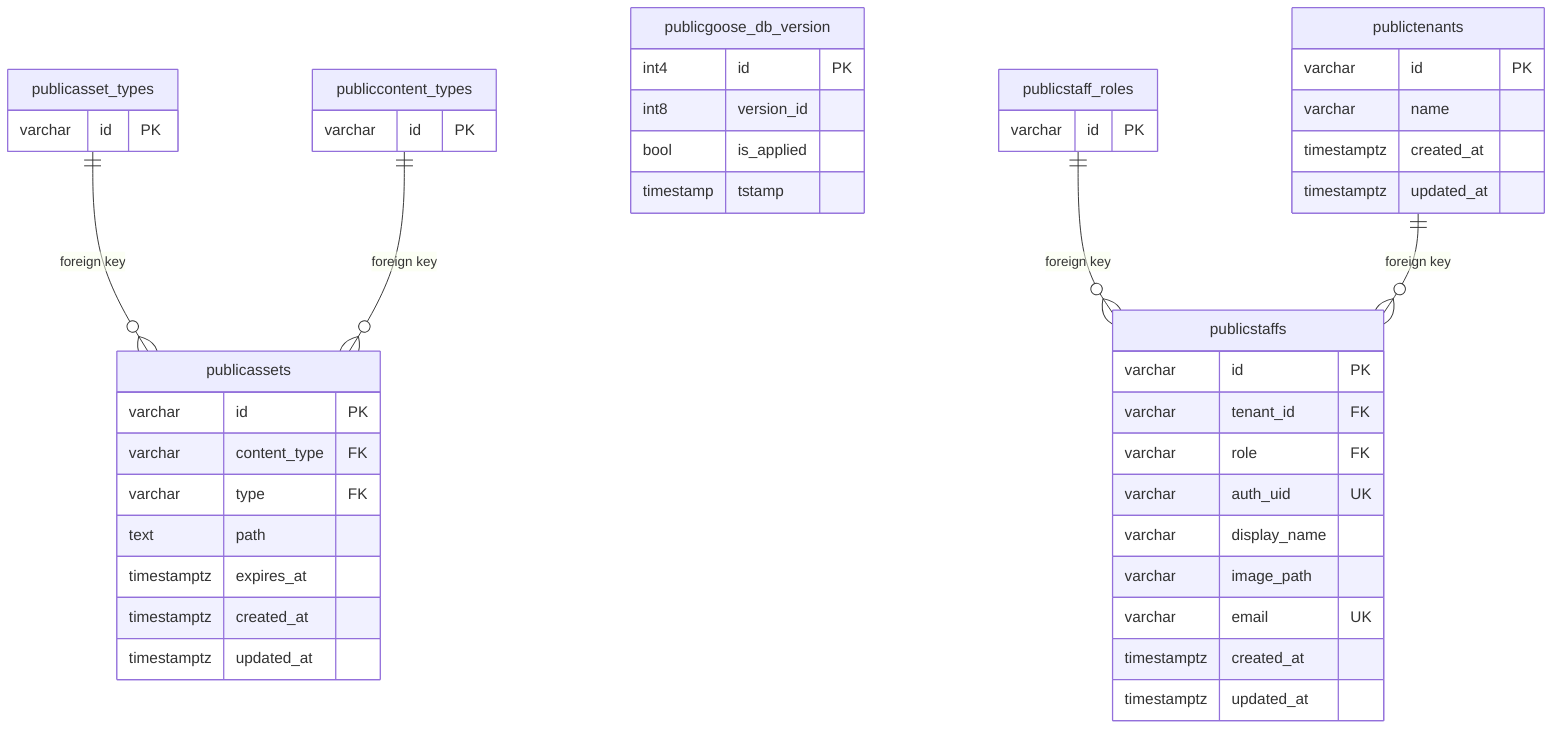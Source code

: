 erDiagram

  publicasset_types {
    varchar id PK
  }

  publiccontent_types {
    varchar id PK
  }

  publicgoose_db_version {
    int4 id PK
    int8 version_id
    bool is_applied
    timestamp tstamp
  }

  publicstaff_roles {
    varchar id PK
  }

  publictenants {
    varchar id PK
    varchar name
    timestamptz created_at
    timestamptz updated_at
  }

  publicassets {
    varchar id PK
    varchar content_type FK
    varchar type FK
    text path
    timestamptz expires_at
    timestamptz created_at
    timestamptz updated_at
  }

  publicstaffs {
    varchar id PK
    varchar tenant_id FK
    varchar role FK
    varchar auth_uid UK
    varchar display_name
    varchar image_path
    varchar email UK
    timestamptz created_at
    timestamptz updated_at
  }

  publicasset_types ||--o{ publicassets : "foreign key"
  publiccontent_types ||--o{ publicassets : "foreign key"
  publicstaff_roles ||--o{ publicstaffs : "foreign key"
  publictenants ||--o{ publicstaffs : "foreign key"